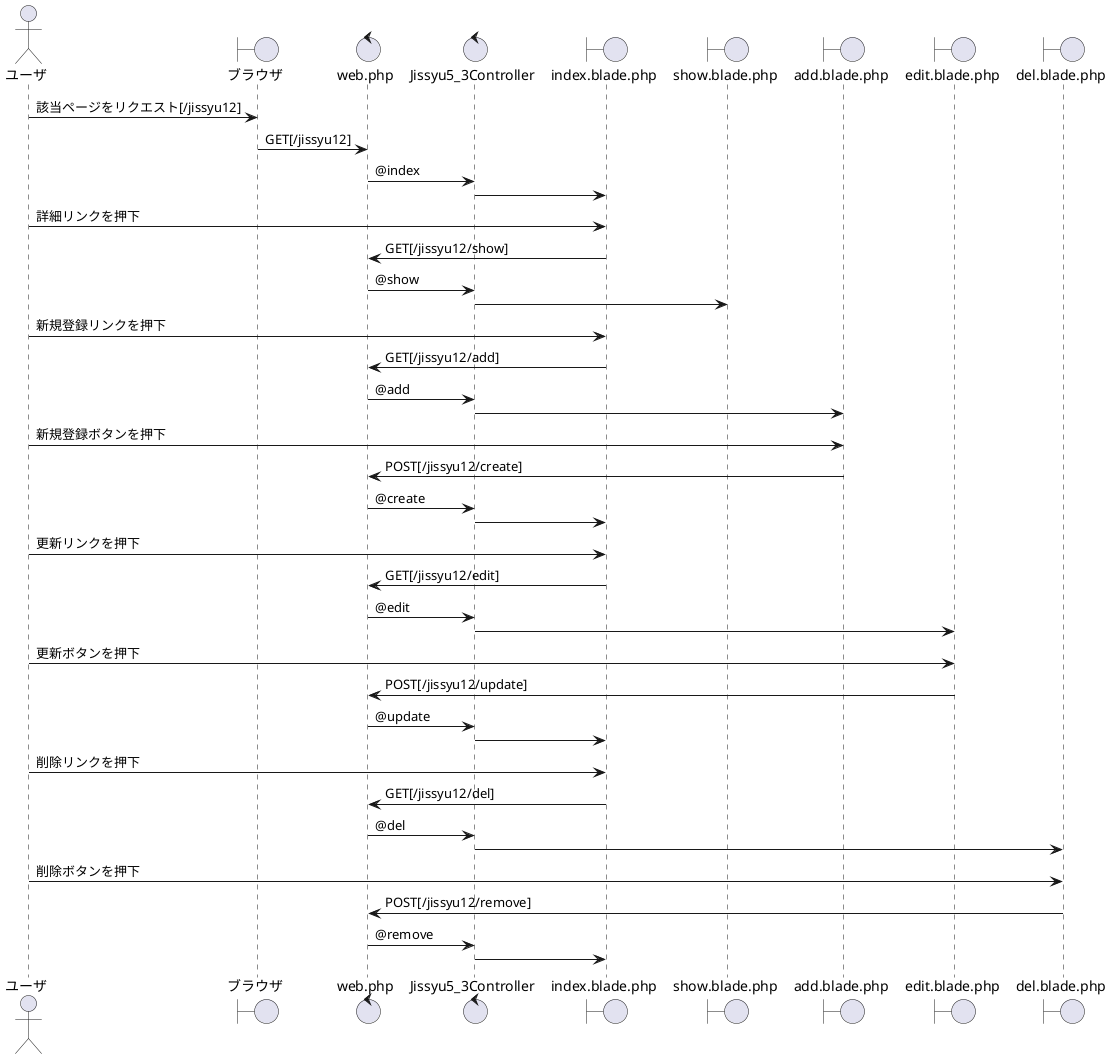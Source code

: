 @startuml jissyu5_3
actor ユーザ
boundary ブラウザ
control web.php
control Jissyu5_3Controller
boundary index.blade.php
boundary show.blade.php
boundary add.blade.php
boundary edit.blade.php
boundary del.blade.php

ユーザ -> ブラウザ:該当ページをリクエスト[/jissyu12]
ブラウザ -> web.php: GET[/jissyu12]
web.php -> Jissyu5_3Controller:@index
Jissyu5_3Controller -> index.blade.php

ユーザ -> index.blade.php:詳細リンクを押下
index.blade.php -> web.php:GET[/jissyu12/show]
web.php -> Jissyu5_3Controller:@show
Jissyu5_3Controller -> show.blade.php

ユーザ -> index.blade.php:新規登録リンクを押下
index.blade.php -> web.php:GET[/jissyu12/add]
web.php -> Jissyu5_3Controller:@add
Jissyu5_3Controller -> add.blade.php
ユーザ -> add.blade.php:新規登録ボタンを押下
add.blade.php -> web.php:POST[/jissyu12/create]
web.php -> Jissyu5_3Controller:@create
Jissyu5_3Controller -> index.blade.php

ユーザ -> index.blade.php:更新リンクを押下
index.blade.php -> web.php:GET[/jissyu12/edit]
web.php -> Jissyu5_3Controller:@edit
Jissyu5_3Controller -> edit.blade.php
ユーザ -> edit.blade.php:更新ボタンを押下
edit.blade.php -> web.php:POST[/jissyu12/update]
web.php -> Jissyu5_3Controller:@update
Jissyu5_3Controller -> index.blade.php

ユーザ -> index.blade.php:削除リンクを押下
index.blade.php -> web.php:GET[/jissyu12/del]
web.php -> Jissyu5_3Controller:@del
Jissyu5_3Controller -> del.blade.php
ユーザ -> del.blade.php:削除ボタンを押下
del.blade.php -> web.php:POST[/jissyu12/remove]
web.php -> Jissyu5_3Controller:@remove
Jissyu5_3Controller -> index.blade.php
@enduml
